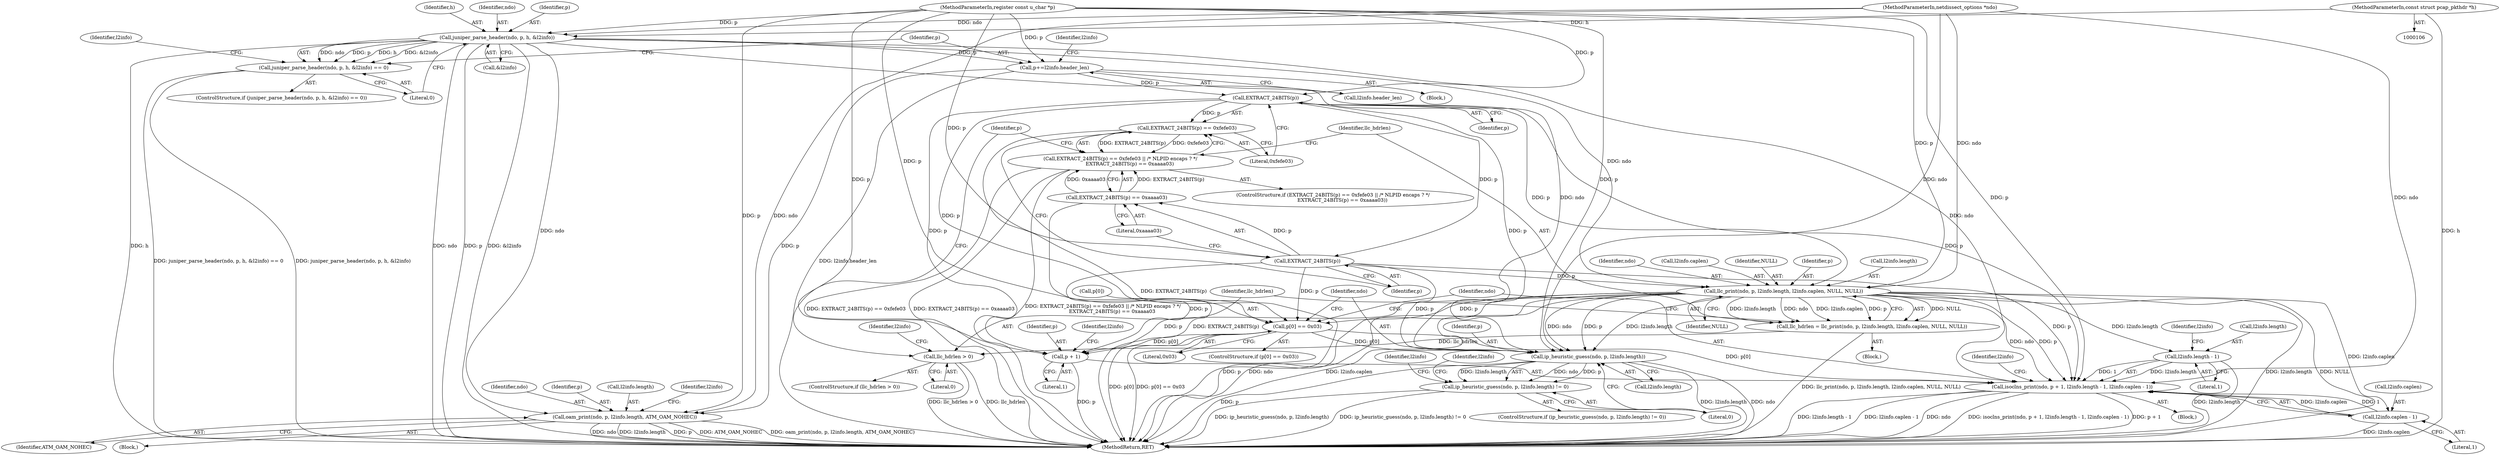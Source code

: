 digraph "1_tcpdump_1dcd10aceabbc03bf571ea32b892c522cbe923de_5@pointer" {
"1000108" [label="(MethodParameterIn,const struct pcap_pkthdr *h)"];
"1000120" [label="(Call,juniper_parse_header(ndo, p, h, &l2info))"];
"1000119" [label="(Call,juniper_parse_header(ndo, p, h, &l2info) == 0)"];
"1000131" [label="(Call,p+=l2info.header_len)"];
"1000145" [label="(Call,oam_print(ndo, p, l2info.length, ATM_OAM_NOHEC))"];
"1000159" [label="(Call,EXTRACT_24BITS(p))"];
"1000158" [label="(Call,EXTRACT_24BITS(p) == 0xfefe03)"];
"1000157" [label="(Call,EXTRACT_24BITS(p) == 0xfefe03 || /* NLPID encaps ? */\n            EXTRACT_24BITS(p) == 0xaaaa03)"];
"1000163" [label="(Call,EXTRACT_24BITS(p))"];
"1000162" [label="(Call,EXTRACT_24BITS(p) == 0xaaaa03)"];
"1000169" [label="(Call,llc_print(ndo, p, l2info.length, l2info.caplen, NULL, NULL))"];
"1000167" [label="(Call,llc_hdrlen = llc_print(ndo, p, l2info.length, l2info.caplen, NULL, NULL))"];
"1000181" [label="(Call,llc_hdrlen > 0)"];
"1000189" [label="(Call,p[0] == 0x03)"];
"1000195" [label="(Call,isoclns_print(ndo, p + 1, l2info.length - 1, l2info.caplen - 1))"];
"1000197" [label="(Call,p + 1)"];
"1000216" [label="(Call,ip_heuristic_guess(ndo, p, l2info.length))"];
"1000215" [label="(Call,ip_heuristic_guess(ndo, p, l2info.length) != 0)"];
"1000200" [label="(Call,l2info.length - 1)"];
"1000205" [label="(Call,l2info.caplen - 1)"];
"1000145" [label="(Call,oam_print(ndo, p, l2info.length, ATM_OAM_NOHEC))"];
"1000129" [label="(Identifier,l2info)"];
"1000181" [label="(Call,llc_hdrlen > 0)"];
"1000123" [label="(Identifier,h)"];
"1000140" [label="(Identifier,l2info)"];
"1000131" [label="(Call,p+=l2info.header_len)"];
"1000118" [label="(ControlStructure,if (juniper_parse_header(ndo, p, h, &l2info) == 0))"];
"1000162" [label="(Call,EXTRACT_24BITS(p) == 0xaaaa03)"];
"1000214" [label="(ControlStructure,if (ip_heuristic_guess(ndo, p, l2info.length) != 0))"];
"1000198" [label="(Identifier,p)"];
"1000182" [label="(Identifier,llc_hdrlen)"];
"1000199" [label="(Literal,1)"];
"1000151" [label="(Identifier,ATM_OAM_NOHEC)"];
"1000160" [label="(Identifier,p)"];
"1000148" [label="(Call,l2info.length)"];
"1000172" [label="(Call,l2info.length)"];
"1000166" [label="(Block,)"];
"1000186" [label="(Identifier,l2info)"];
"1000163" [label="(Call,EXTRACT_24BITS(p))"];
"1000209" [label="(Literal,1)"];
"1000217" [label="(Identifier,ndo)"];
"1000169" [label="(Call,llc_print(ndo, p, l2info.length, l2info.caplen, NULL, NULL))"];
"1000168" [label="(Identifier,llc_hdrlen)"];
"1000206" [label="(Call,l2info.caplen)"];
"1000204" [label="(Literal,1)"];
"1000119" [label="(Call,juniper_parse_header(ndo, p, h, &l2info) == 0)"];
"1000197" [label="(Call,p + 1)"];
"1000109" [label="(MethodParameterIn,register const u_char *p)"];
"1000154" [label="(Identifier,l2info)"];
"1000190" [label="(Call,p[0])"];
"1000195" [label="(Call,isoclns_print(ndo, p + 1, l2info.length - 1, l2info.caplen - 1))"];
"1000194" [label="(Block,)"];
"1000188" [label="(ControlStructure,if (p[0] == 0x03))"];
"1000170" [label="(Identifier,ndo)"];
"1000200" [label="(Call,l2info.length - 1)"];
"1000124" [label="(Call,&l2info)"];
"1000132" [label="(Identifier,p)"];
"1000193" [label="(Literal,0x03)"];
"1000121" [label="(Identifier,ndo)"];
"1000205" [label="(Call,l2info.caplen - 1)"];
"1000126" [label="(Literal,0)"];
"1000180" [label="(ControlStructure,if (llc_hdrlen > 0))"];
"1000108" [label="(MethodParameterIn,const struct pcap_pkthdr *h)"];
"1000189" [label="(Call,p[0] == 0x03)"];
"1000120" [label="(Call,juniper_parse_header(ndo, p, h, &l2info))"];
"1000164" [label="(Identifier,p)"];
"1000156" [label="(ControlStructure,if (EXTRACT_24BITS(p) == 0xfefe03 || /* NLPID encaps ? */\n            EXTRACT_24BITS(p) == 0xaaaa03))"];
"1000216" [label="(Call,ip_heuristic_guess(ndo, p, l2info.length))"];
"1000122" [label="(Identifier,p)"];
"1000161" [label="(Literal,0xfefe03)"];
"1000175" [label="(Call,l2info.caplen)"];
"1000202" [label="(Identifier,l2info)"];
"1000229" [label="(Identifier,l2info)"];
"1000207" [label="(Identifier,l2info)"];
"1000167" [label="(Call,llc_hdrlen = llc_print(ndo, p, l2info.length, l2info.caplen, NULL, NULL))"];
"1000196" [label="(Identifier,ndo)"];
"1000231" [label="(MethodReturn,RET)"];
"1000159" [label="(Call,EXTRACT_24BITS(p))"];
"1000157" [label="(Call,EXTRACT_24BITS(p) == 0xfefe03 || /* NLPID encaps ? */\n            EXTRACT_24BITS(p) == 0xaaaa03)"];
"1000179" [label="(Identifier,NULL)"];
"1000178" [label="(Identifier,NULL)"];
"1000212" [label="(Identifier,l2info)"];
"1000222" [label="(Literal,0)"];
"1000191" [label="(Identifier,p)"];
"1000201" [label="(Call,l2info.length)"];
"1000183" [label="(Literal,0)"];
"1000219" [label="(Call,l2info.length)"];
"1000225" [label="(Identifier,l2info)"];
"1000107" [label="(MethodParameterIn,netdissect_options *ndo)"];
"1000133" [label="(Call,l2info.header_len)"];
"1000171" [label="(Identifier,p)"];
"1000110" [label="(Block,)"];
"1000218" [label="(Identifier,p)"];
"1000144" [label="(Block,)"];
"1000165" [label="(Literal,0xaaaa03)"];
"1000146" [label="(Identifier,ndo)"];
"1000215" [label="(Call,ip_heuristic_guess(ndo, p, l2info.length) != 0)"];
"1000147" [label="(Identifier,p)"];
"1000158" [label="(Call,EXTRACT_24BITS(p) == 0xfefe03)"];
"1000108" -> "1000106"  [label="AST: "];
"1000108" -> "1000231"  [label="DDG: h"];
"1000108" -> "1000120"  [label="DDG: h"];
"1000120" -> "1000119"  [label="AST: "];
"1000120" -> "1000124"  [label="CFG: "];
"1000121" -> "1000120"  [label="AST: "];
"1000122" -> "1000120"  [label="AST: "];
"1000123" -> "1000120"  [label="AST: "];
"1000124" -> "1000120"  [label="AST: "];
"1000126" -> "1000120"  [label="CFG: "];
"1000120" -> "1000231"  [label="DDG: h"];
"1000120" -> "1000231"  [label="DDG: ndo"];
"1000120" -> "1000231"  [label="DDG: p"];
"1000120" -> "1000231"  [label="DDG: &l2info"];
"1000120" -> "1000119"  [label="DDG: ndo"];
"1000120" -> "1000119"  [label="DDG: p"];
"1000120" -> "1000119"  [label="DDG: h"];
"1000120" -> "1000119"  [label="DDG: &l2info"];
"1000107" -> "1000120"  [label="DDG: ndo"];
"1000109" -> "1000120"  [label="DDG: p"];
"1000120" -> "1000131"  [label="DDG: p"];
"1000120" -> "1000145"  [label="DDG: ndo"];
"1000120" -> "1000169"  [label="DDG: ndo"];
"1000120" -> "1000195"  [label="DDG: ndo"];
"1000120" -> "1000216"  [label="DDG: ndo"];
"1000119" -> "1000118"  [label="AST: "];
"1000119" -> "1000126"  [label="CFG: "];
"1000126" -> "1000119"  [label="AST: "];
"1000129" -> "1000119"  [label="CFG: "];
"1000132" -> "1000119"  [label="CFG: "];
"1000119" -> "1000231"  [label="DDG: juniper_parse_header(ndo, p, h, &l2info)"];
"1000119" -> "1000231"  [label="DDG: juniper_parse_header(ndo, p, h, &l2info) == 0"];
"1000131" -> "1000110"  [label="AST: "];
"1000131" -> "1000133"  [label="CFG: "];
"1000132" -> "1000131"  [label="AST: "];
"1000133" -> "1000131"  [label="AST: "];
"1000140" -> "1000131"  [label="CFG: "];
"1000131" -> "1000231"  [label="DDG: l2info.header_len"];
"1000109" -> "1000131"  [label="DDG: p"];
"1000131" -> "1000145"  [label="DDG: p"];
"1000131" -> "1000159"  [label="DDG: p"];
"1000145" -> "1000144"  [label="AST: "];
"1000145" -> "1000151"  [label="CFG: "];
"1000146" -> "1000145"  [label="AST: "];
"1000147" -> "1000145"  [label="AST: "];
"1000148" -> "1000145"  [label="AST: "];
"1000151" -> "1000145"  [label="AST: "];
"1000154" -> "1000145"  [label="CFG: "];
"1000145" -> "1000231"  [label="DDG: l2info.length"];
"1000145" -> "1000231"  [label="DDG: p"];
"1000145" -> "1000231"  [label="DDG: ATM_OAM_NOHEC"];
"1000145" -> "1000231"  [label="DDG: oam_print(ndo, p, l2info.length, ATM_OAM_NOHEC)"];
"1000145" -> "1000231"  [label="DDG: ndo"];
"1000107" -> "1000145"  [label="DDG: ndo"];
"1000109" -> "1000145"  [label="DDG: p"];
"1000159" -> "1000158"  [label="AST: "];
"1000159" -> "1000160"  [label="CFG: "];
"1000160" -> "1000159"  [label="AST: "];
"1000161" -> "1000159"  [label="CFG: "];
"1000159" -> "1000158"  [label="DDG: p"];
"1000109" -> "1000159"  [label="DDG: p"];
"1000159" -> "1000163"  [label="DDG: p"];
"1000159" -> "1000169"  [label="DDG: p"];
"1000159" -> "1000189"  [label="DDG: p"];
"1000159" -> "1000195"  [label="DDG: p"];
"1000159" -> "1000197"  [label="DDG: p"];
"1000159" -> "1000216"  [label="DDG: p"];
"1000158" -> "1000157"  [label="AST: "];
"1000158" -> "1000161"  [label="CFG: "];
"1000161" -> "1000158"  [label="AST: "];
"1000164" -> "1000158"  [label="CFG: "];
"1000157" -> "1000158"  [label="CFG: "];
"1000158" -> "1000231"  [label="DDG: EXTRACT_24BITS(p)"];
"1000158" -> "1000157"  [label="DDG: EXTRACT_24BITS(p)"];
"1000158" -> "1000157"  [label="DDG: 0xfefe03"];
"1000157" -> "1000156"  [label="AST: "];
"1000157" -> "1000162"  [label="CFG: "];
"1000162" -> "1000157"  [label="AST: "];
"1000168" -> "1000157"  [label="CFG: "];
"1000191" -> "1000157"  [label="CFG: "];
"1000157" -> "1000231"  [label="DDG: EXTRACT_24BITS(p) == 0xfefe03 || /* NLPID encaps ? */\n            EXTRACT_24BITS(p) == 0xaaaa03"];
"1000157" -> "1000231"  [label="DDG: EXTRACT_24BITS(p) == 0xfefe03"];
"1000157" -> "1000231"  [label="DDG: EXTRACT_24BITS(p) == 0xaaaa03"];
"1000162" -> "1000157"  [label="DDG: EXTRACT_24BITS(p)"];
"1000162" -> "1000157"  [label="DDG: 0xaaaa03"];
"1000163" -> "1000162"  [label="AST: "];
"1000163" -> "1000164"  [label="CFG: "];
"1000164" -> "1000163"  [label="AST: "];
"1000165" -> "1000163"  [label="CFG: "];
"1000163" -> "1000162"  [label="DDG: p"];
"1000109" -> "1000163"  [label="DDG: p"];
"1000163" -> "1000169"  [label="DDG: p"];
"1000163" -> "1000189"  [label="DDG: p"];
"1000163" -> "1000195"  [label="DDG: p"];
"1000163" -> "1000197"  [label="DDG: p"];
"1000163" -> "1000216"  [label="DDG: p"];
"1000162" -> "1000165"  [label="CFG: "];
"1000165" -> "1000162"  [label="AST: "];
"1000162" -> "1000231"  [label="DDG: EXTRACT_24BITS(p)"];
"1000169" -> "1000167"  [label="AST: "];
"1000169" -> "1000179"  [label="CFG: "];
"1000170" -> "1000169"  [label="AST: "];
"1000171" -> "1000169"  [label="AST: "];
"1000172" -> "1000169"  [label="AST: "];
"1000175" -> "1000169"  [label="AST: "];
"1000178" -> "1000169"  [label="AST: "];
"1000179" -> "1000169"  [label="AST: "];
"1000167" -> "1000169"  [label="CFG: "];
"1000169" -> "1000231"  [label="DDG: l2info.length"];
"1000169" -> "1000231"  [label="DDG: NULL"];
"1000169" -> "1000231"  [label="DDG: p"];
"1000169" -> "1000231"  [label="DDG: ndo"];
"1000169" -> "1000231"  [label="DDG: l2info.caplen"];
"1000169" -> "1000167"  [label="DDG: NULL"];
"1000169" -> "1000167"  [label="DDG: l2info.length"];
"1000169" -> "1000167"  [label="DDG: ndo"];
"1000169" -> "1000167"  [label="DDG: l2info.caplen"];
"1000169" -> "1000167"  [label="DDG: p"];
"1000107" -> "1000169"  [label="DDG: ndo"];
"1000109" -> "1000169"  [label="DDG: p"];
"1000169" -> "1000189"  [label="DDG: p"];
"1000169" -> "1000195"  [label="DDG: ndo"];
"1000169" -> "1000195"  [label="DDG: p"];
"1000169" -> "1000197"  [label="DDG: p"];
"1000169" -> "1000200"  [label="DDG: l2info.length"];
"1000169" -> "1000205"  [label="DDG: l2info.caplen"];
"1000169" -> "1000216"  [label="DDG: ndo"];
"1000169" -> "1000216"  [label="DDG: p"];
"1000169" -> "1000216"  [label="DDG: l2info.length"];
"1000167" -> "1000166"  [label="AST: "];
"1000168" -> "1000167"  [label="AST: "];
"1000182" -> "1000167"  [label="CFG: "];
"1000167" -> "1000231"  [label="DDG: llc_print(ndo, p, l2info.length, l2info.caplen, NULL, NULL)"];
"1000167" -> "1000181"  [label="DDG: llc_hdrlen"];
"1000181" -> "1000180"  [label="AST: "];
"1000181" -> "1000183"  [label="CFG: "];
"1000182" -> "1000181"  [label="AST: "];
"1000183" -> "1000181"  [label="AST: "];
"1000186" -> "1000181"  [label="CFG: "];
"1000191" -> "1000181"  [label="CFG: "];
"1000181" -> "1000231"  [label="DDG: llc_hdrlen > 0"];
"1000181" -> "1000231"  [label="DDG: llc_hdrlen"];
"1000189" -> "1000188"  [label="AST: "];
"1000189" -> "1000193"  [label="CFG: "];
"1000190" -> "1000189"  [label="AST: "];
"1000193" -> "1000189"  [label="AST: "];
"1000196" -> "1000189"  [label="CFG: "];
"1000217" -> "1000189"  [label="CFG: "];
"1000189" -> "1000231"  [label="DDG: p[0]"];
"1000189" -> "1000231"  [label="DDG: p[0] == 0x03"];
"1000109" -> "1000189"  [label="DDG: p"];
"1000189" -> "1000195"  [label="DDG: p[0]"];
"1000189" -> "1000197"  [label="DDG: p[0]"];
"1000189" -> "1000216"  [label="DDG: p[0]"];
"1000195" -> "1000194"  [label="AST: "];
"1000195" -> "1000205"  [label="CFG: "];
"1000196" -> "1000195"  [label="AST: "];
"1000197" -> "1000195"  [label="AST: "];
"1000200" -> "1000195"  [label="AST: "];
"1000205" -> "1000195"  [label="AST: "];
"1000212" -> "1000195"  [label="CFG: "];
"1000195" -> "1000231"  [label="DDG: isoclns_print(ndo, p + 1, l2info.length - 1, l2info.caplen - 1)"];
"1000195" -> "1000231"  [label="DDG: p + 1"];
"1000195" -> "1000231"  [label="DDG: l2info.length - 1"];
"1000195" -> "1000231"  [label="DDG: l2info.caplen - 1"];
"1000195" -> "1000231"  [label="DDG: ndo"];
"1000107" -> "1000195"  [label="DDG: ndo"];
"1000109" -> "1000195"  [label="DDG: p"];
"1000200" -> "1000195"  [label="DDG: l2info.length"];
"1000200" -> "1000195"  [label="DDG: 1"];
"1000205" -> "1000195"  [label="DDG: l2info.caplen"];
"1000205" -> "1000195"  [label="DDG: 1"];
"1000197" -> "1000199"  [label="CFG: "];
"1000198" -> "1000197"  [label="AST: "];
"1000199" -> "1000197"  [label="AST: "];
"1000202" -> "1000197"  [label="CFG: "];
"1000197" -> "1000231"  [label="DDG: p"];
"1000109" -> "1000197"  [label="DDG: p"];
"1000216" -> "1000215"  [label="AST: "];
"1000216" -> "1000219"  [label="CFG: "];
"1000217" -> "1000216"  [label="AST: "];
"1000218" -> "1000216"  [label="AST: "];
"1000219" -> "1000216"  [label="AST: "];
"1000222" -> "1000216"  [label="CFG: "];
"1000216" -> "1000231"  [label="DDG: l2info.length"];
"1000216" -> "1000231"  [label="DDG: ndo"];
"1000216" -> "1000231"  [label="DDG: p"];
"1000216" -> "1000215"  [label="DDG: ndo"];
"1000216" -> "1000215"  [label="DDG: p"];
"1000216" -> "1000215"  [label="DDG: l2info.length"];
"1000107" -> "1000216"  [label="DDG: ndo"];
"1000109" -> "1000216"  [label="DDG: p"];
"1000215" -> "1000214"  [label="AST: "];
"1000215" -> "1000222"  [label="CFG: "];
"1000222" -> "1000215"  [label="AST: "];
"1000225" -> "1000215"  [label="CFG: "];
"1000229" -> "1000215"  [label="CFG: "];
"1000215" -> "1000231"  [label="DDG: ip_heuristic_guess(ndo, p, l2info.length)"];
"1000215" -> "1000231"  [label="DDG: ip_heuristic_guess(ndo, p, l2info.length) != 0"];
"1000200" -> "1000204"  [label="CFG: "];
"1000201" -> "1000200"  [label="AST: "];
"1000204" -> "1000200"  [label="AST: "];
"1000207" -> "1000200"  [label="CFG: "];
"1000200" -> "1000231"  [label="DDG: l2info.length"];
"1000205" -> "1000209"  [label="CFG: "];
"1000206" -> "1000205"  [label="AST: "];
"1000209" -> "1000205"  [label="AST: "];
"1000205" -> "1000231"  [label="DDG: l2info.caplen"];
}
